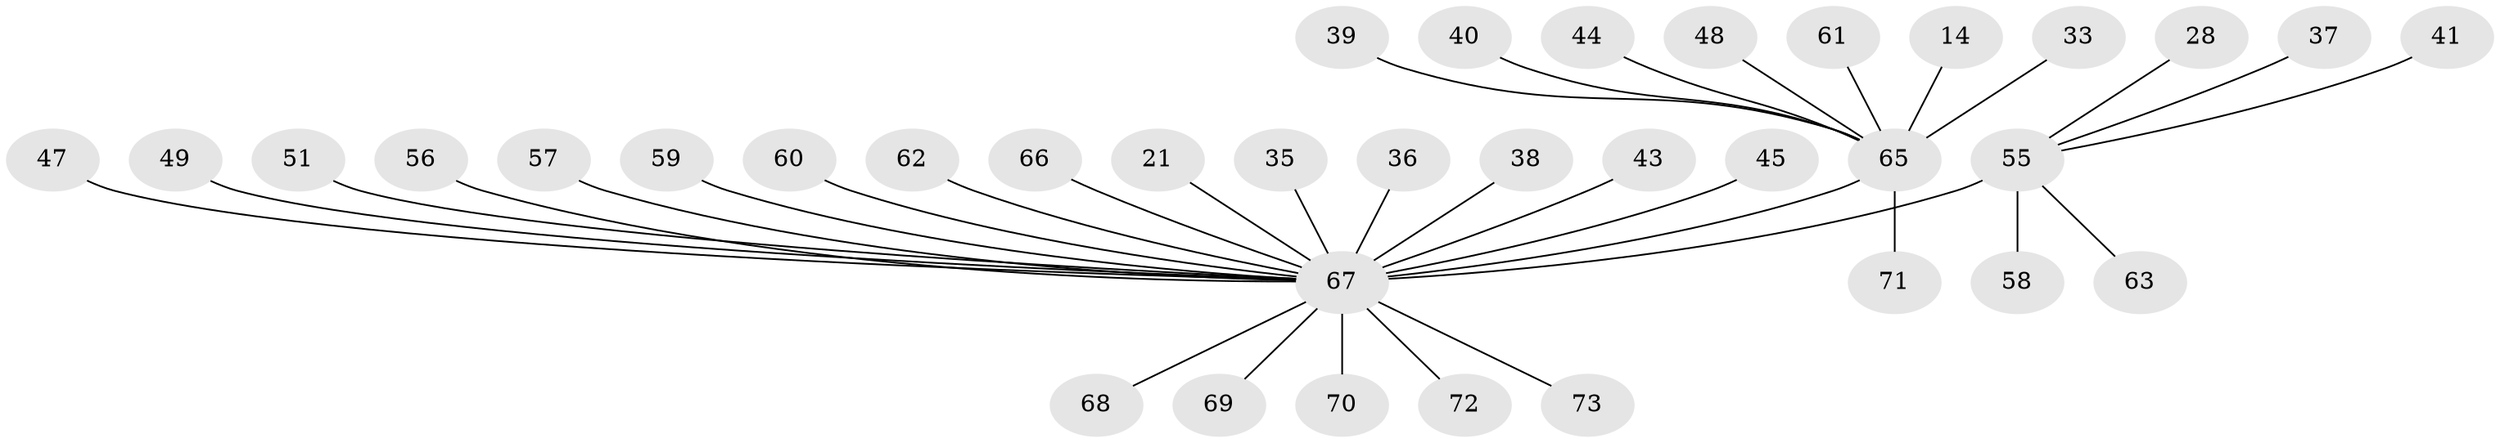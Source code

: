 // original degree distribution, {14: 0.0136986301369863, 3: 0.0821917808219178, 7: 0.0136986301369863, 2: 0.2191780821917808, 9: 0.0136986301369863, 4: 0.0547945205479452, 1: 0.5616438356164384, 5: 0.0136986301369863, 8: 0.0136986301369863, 6: 0.0136986301369863}
// Generated by graph-tools (version 1.1) at 2025/48/03/09/25 04:48:26]
// undirected, 36 vertices, 35 edges
graph export_dot {
graph [start="1"]
  node [color=gray90,style=filled];
  14;
  21;
  28;
  33;
  35 [super="+13"];
  36 [super="+32"];
  37;
  38 [super="+34"];
  39;
  40;
  41;
  43;
  44;
  45;
  47;
  48;
  49;
  51 [super="+30"];
  55 [super="+42"];
  56;
  57;
  58;
  59 [super="+54"];
  60;
  61;
  62;
  63;
  65 [super="+50+52+53+31"];
  66 [super="+24"];
  67 [super="+15+29+64+12+16+17+19"];
  68 [super="+11"];
  69;
  70;
  71;
  72;
  73;
  14 -- 65;
  21 -- 67;
  28 -- 55;
  33 -- 65;
  35 -- 67;
  36 -- 67;
  37 -- 55;
  38 -- 67;
  39 -- 65;
  40 -- 65;
  41 -- 55;
  43 -- 67;
  44 -- 65;
  45 -- 67;
  47 -- 67;
  48 -- 65;
  49 -- 67;
  51 -- 67;
  55 -- 58;
  55 -- 63;
  55 -- 67 [weight=4];
  56 -- 67;
  57 -- 67;
  59 -- 67;
  60 -- 67;
  61 -- 65;
  62 -- 67;
  65 -- 67 [weight=3];
  65 -- 71;
  66 -- 67;
  67 -- 68;
  67 -- 69;
  67 -- 70;
  67 -- 72;
  67 -- 73;
}
